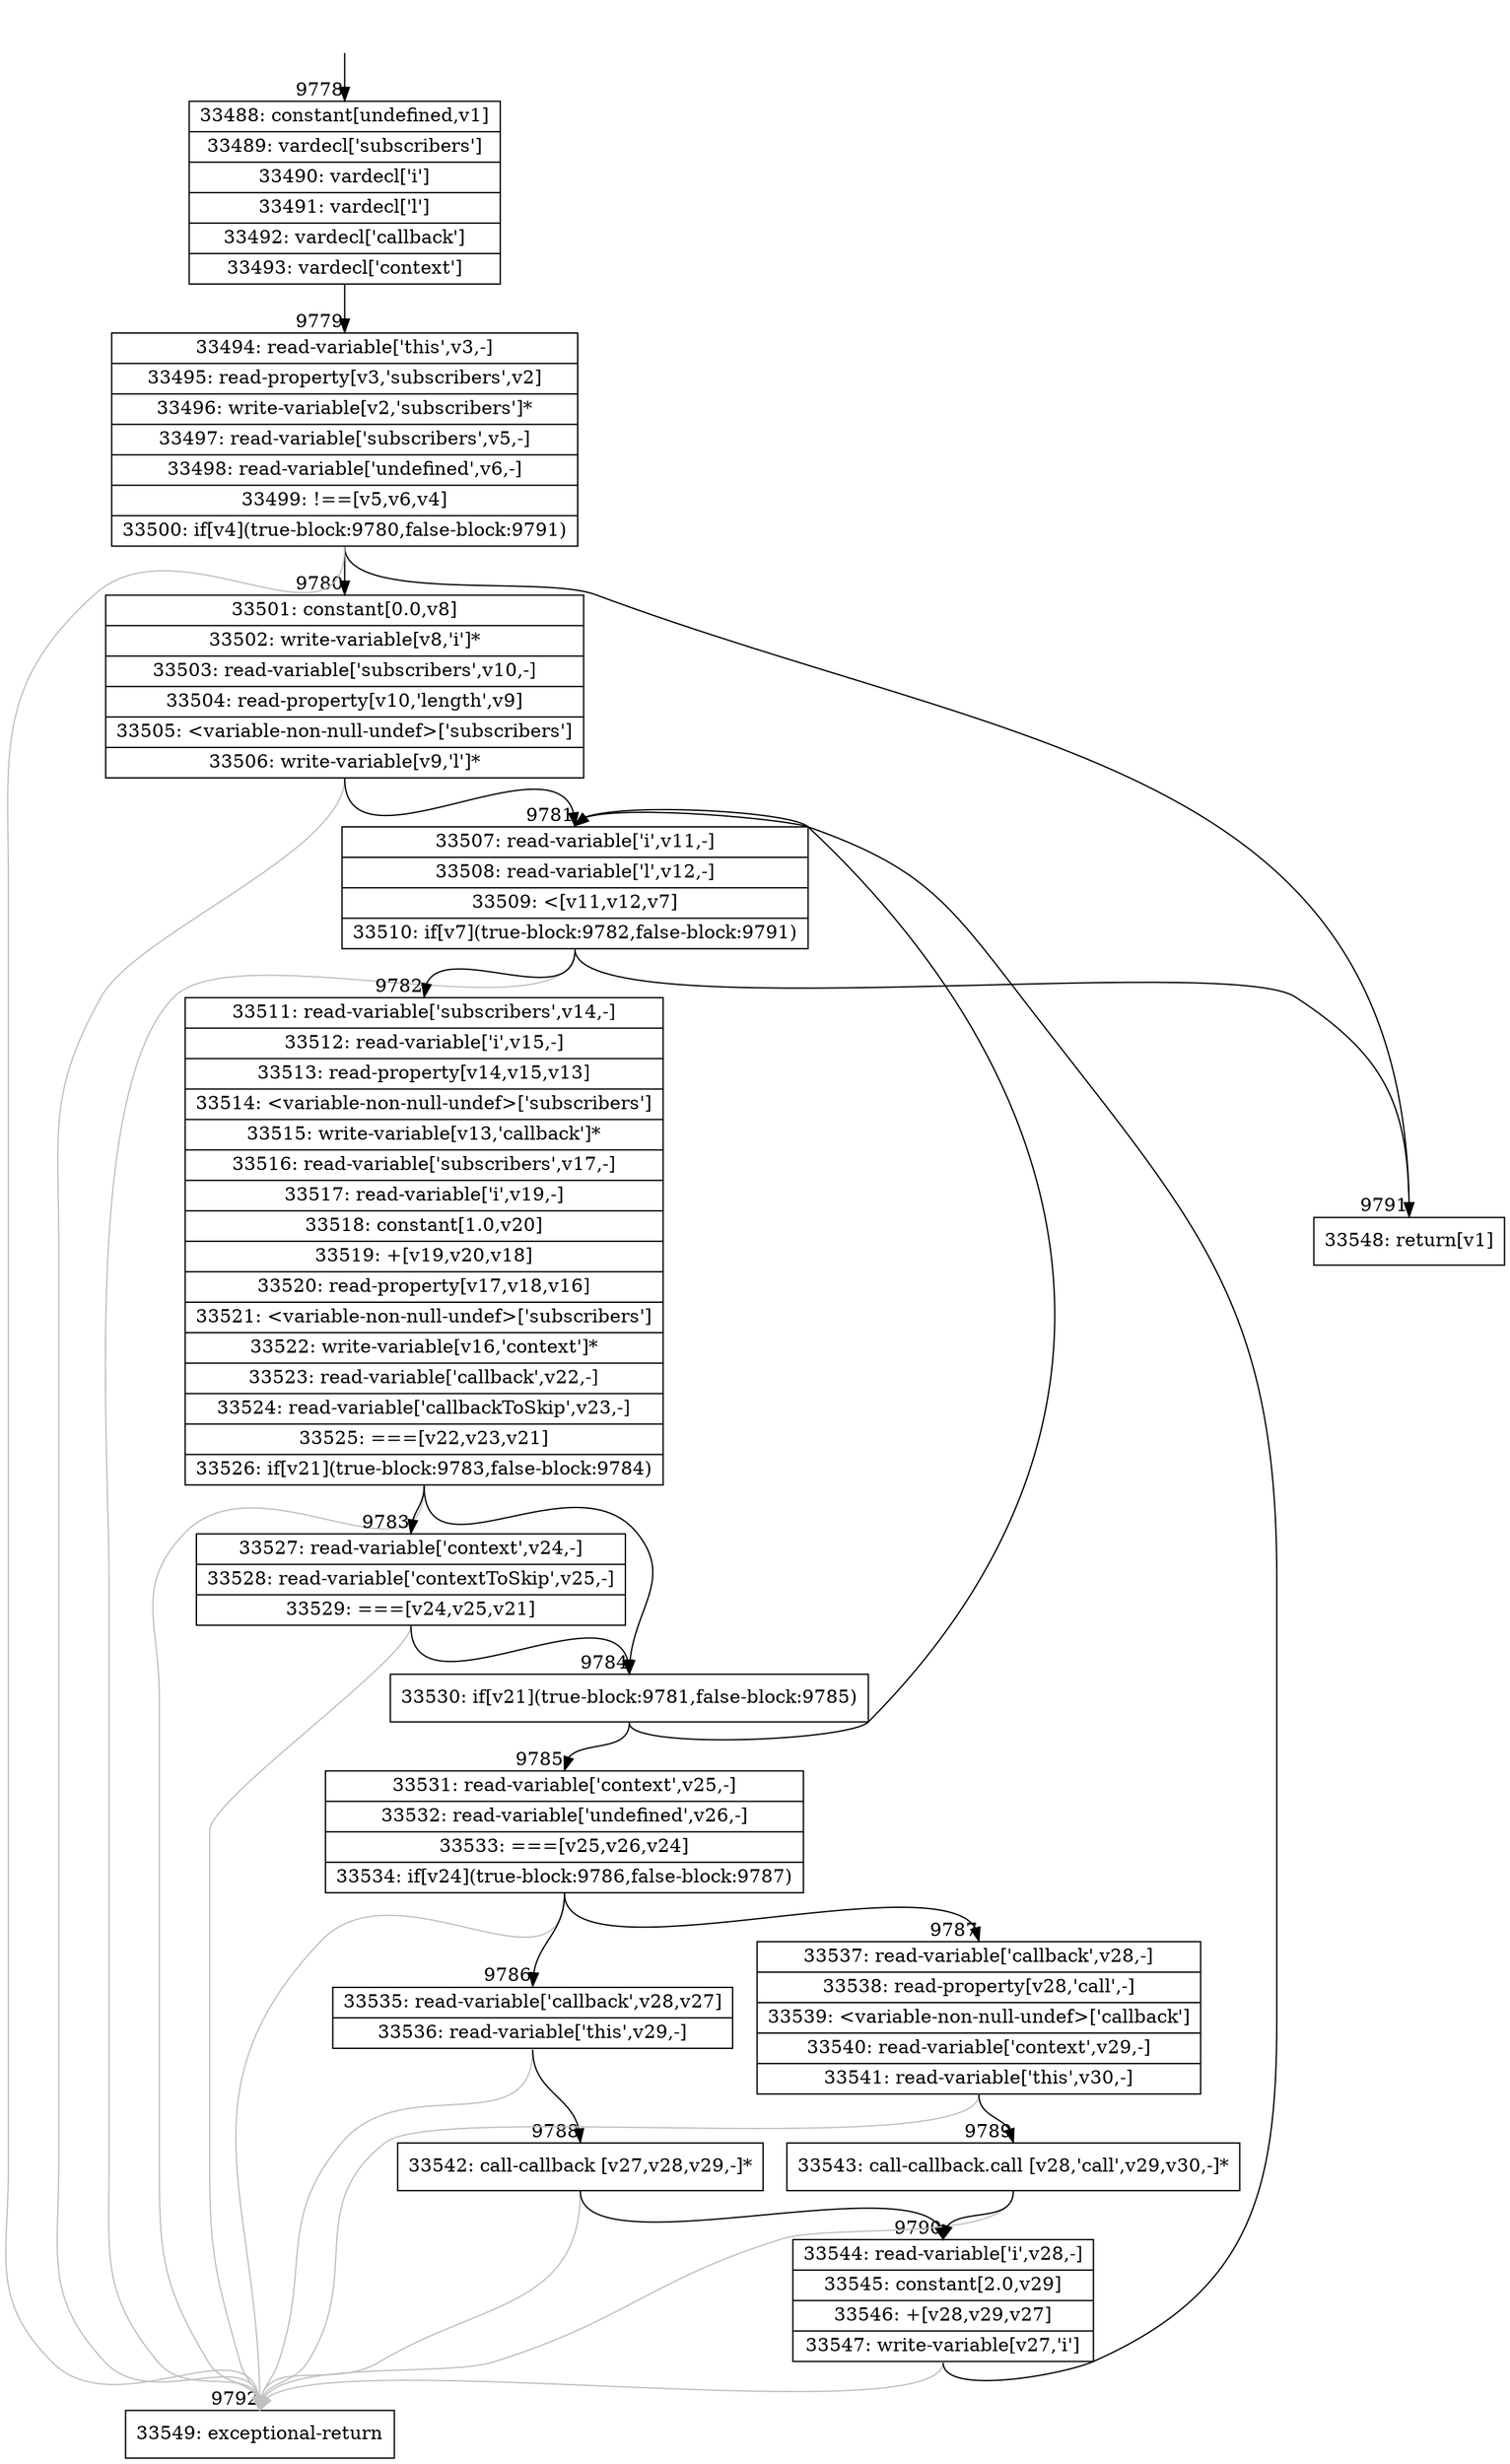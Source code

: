 digraph {
rankdir="TD"
BB_entry833[shape=none,label=""];
BB_entry833 -> BB9778 [tailport=s, headport=n, headlabel="    9778"]
BB9778 [shape=record label="{33488: constant[undefined,v1]|33489: vardecl['subscribers']|33490: vardecl['i']|33491: vardecl['l']|33492: vardecl['callback']|33493: vardecl['context']}" ] 
BB9778 -> BB9779 [tailport=s, headport=n, headlabel="      9779"]
BB9779 [shape=record label="{33494: read-variable['this',v3,-]|33495: read-property[v3,'subscribers',v2]|33496: write-variable[v2,'subscribers']*|33497: read-variable['subscribers',v5,-]|33498: read-variable['undefined',v6,-]|33499: !==[v5,v6,v4]|33500: if[v4](true-block:9780,false-block:9791)}" ] 
BB9779 -> BB9780 [tailport=s, headport=n, headlabel="      9780"]
BB9779 -> BB9791 [tailport=s, headport=n, headlabel="      9791"]
BB9779 -> BB9792 [tailport=s, headport=n, color=gray, headlabel="      9792"]
BB9780 [shape=record label="{33501: constant[0.0,v8]|33502: write-variable[v8,'i']*|33503: read-variable['subscribers',v10,-]|33504: read-property[v10,'length',v9]|33505: \<variable-non-null-undef\>['subscribers']|33506: write-variable[v9,'l']*}" ] 
BB9780 -> BB9781 [tailport=s, headport=n, headlabel="      9781"]
BB9780 -> BB9792 [tailport=s, headport=n, color=gray]
BB9781 [shape=record label="{33507: read-variable['i',v11,-]|33508: read-variable['l',v12,-]|33509: \<[v11,v12,v7]|33510: if[v7](true-block:9782,false-block:9791)}" ] 
BB9781 -> BB9782 [tailport=s, headport=n, headlabel="      9782"]
BB9781 -> BB9791 [tailport=s, headport=n]
BB9781 -> BB9792 [tailport=s, headport=n, color=gray]
BB9782 [shape=record label="{33511: read-variable['subscribers',v14,-]|33512: read-variable['i',v15,-]|33513: read-property[v14,v15,v13]|33514: \<variable-non-null-undef\>['subscribers']|33515: write-variable[v13,'callback']*|33516: read-variable['subscribers',v17,-]|33517: read-variable['i',v19,-]|33518: constant[1.0,v20]|33519: +[v19,v20,v18]|33520: read-property[v17,v18,v16]|33521: \<variable-non-null-undef\>['subscribers']|33522: write-variable[v16,'context']*|33523: read-variable['callback',v22,-]|33524: read-variable['callbackToSkip',v23,-]|33525: ===[v22,v23,v21]|33526: if[v21](true-block:9783,false-block:9784)}" ] 
BB9782 -> BB9784 [tailport=s, headport=n, headlabel="      9784"]
BB9782 -> BB9783 [tailport=s, headport=n, headlabel="      9783"]
BB9782 -> BB9792 [tailport=s, headport=n, color=gray]
BB9783 [shape=record label="{33527: read-variable['context',v24,-]|33528: read-variable['contextToSkip',v25,-]|33529: ===[v24,v25,v21]}" ] 
BB9783 -> BB9784 [tailport=s, headport=n]
BB9783 -> BB9792 [tailport=s, headport=n, color=gray]
BB9784 [shape=record label="{33530: if[v21](true-block:9781,false-block:9785)}" ] 
BB9784 -> BB9781 [tailport=s, headport=n]
BB9784 -> BB9785 [tailport=s, headport=n, headlabel="      9785"]
BB9785 [shape=record label="{33531: read-variable['context',v25,-]|33532: read-variable['undefined',v26,-]|33533: ===[v25,v26,v24]|33534: if[v24](true-block:9786,false-block:9787)}" ] 
BB9785 -> BB9786 [tailport=s, headport=n, headlabel="      9786"]
BB9785 -> BB9787 [tailport=s, headport=n, headlabel="      9787"]
BB9785 -> BB9792 [tailport=s, headport=n, color=gray]
BB9786 [shape=record label="{33535: read-variable['callback',v28,v27]|33536: read-variable['this',v29,-]}" ] 
BB9786 -> BB9788 [tailport=s, headport=n, headlabel="      9788"]
BB9786 -> BB9792 [tailport=s, headport=n, color=gray]
BB9787 [shape=record label="{33537: read-variable['callback',v28,-]|33538: read-property[v28,'call',-]|33539: \<variable-non-null-undef\>['callback']|33540: read-variable['context',v29,-]|33541: read-variable['this',v30,-]}" ] 
BB9787 -> BB9789 [tailport=s, headport=n, headlabel="      9789"]
BB9787 -> BB9792 [tailport=s, headport=n, color=gray]
BB9788 [shape=record label="{33542: call-callback [v27,v28,v29,-]*}" ] 
BB9788 -> BB9790 [tailport=s, headport=n, headlabel="      9790"]
BB9788 -> BB9792 [tailport=s, headport=n, color=gray]
BB9789 [shape=record label="{33543: call-callback.call [v28,'call',v29,v30,-]*}" ] 
BB9789 -> BB9790 [tailport=s, headport=n]
BB9789 -> BB9792 [tailport=s, headport=n, color=gray]
BB9790 [shape=record label="{33544: read-variable['i',v28,-]|33545: constant[2.0,v29]|33546: +[v28,v29,v27]|33547: write-variable[v27,'i']}" ] 
BB9790 -> BB9781 [tailport=s, headport=n]
BB9790 -> BB9792 [tailport=s, headport=n, color=gray]
BB9791 [shape=record label="{33548: return[v1]}" ] 
BB9792 [shape=record label="{33549: exceptional-return}" ] 
//#$~ 17516
}
